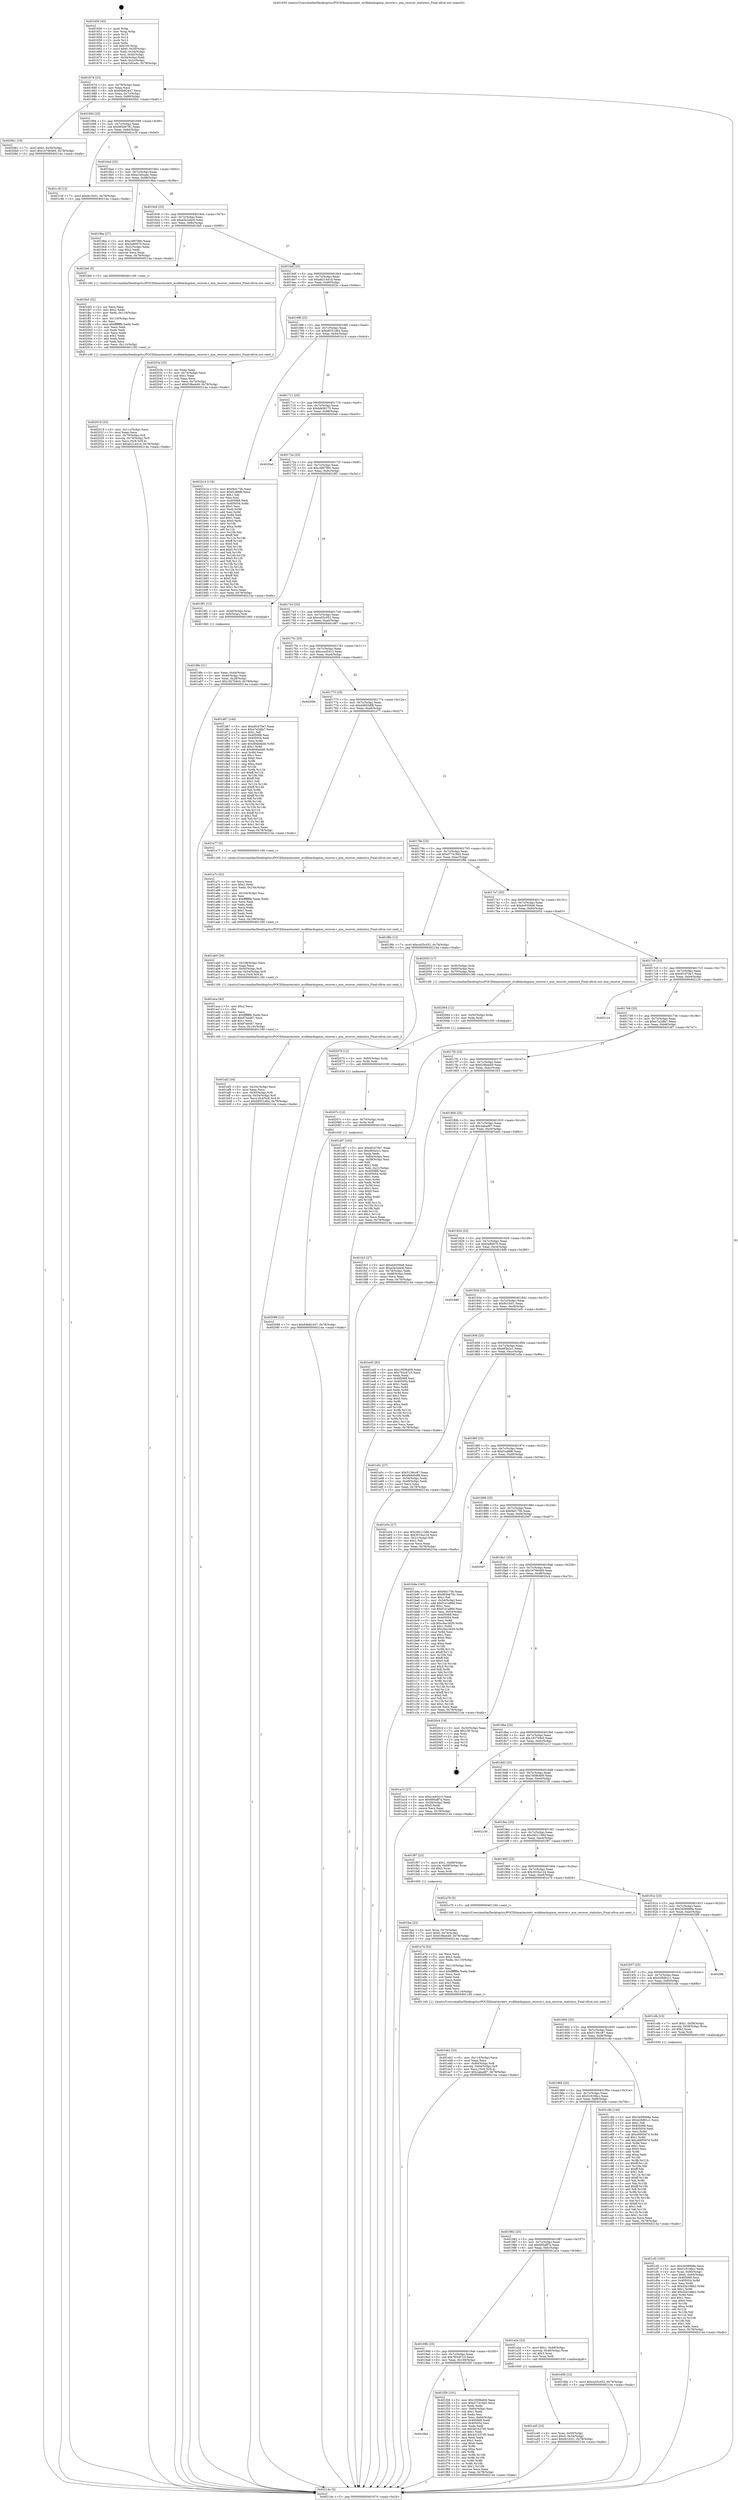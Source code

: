 digraph "0x401650" {
  label = "0x401650 (/mnt/c/Users/mathe/Desktop/tcc/POCII/binaries/extr_wcdbbackupmm_recover.c_mm_recover_statistics_Final-ollvm.out::main(0))"
  labelloc = "t"
  node[shape=record]

  Entry [label="",width=0.3,height=0.3,shape=circle,fillcolor=black,style=filled]
  "0x40167d" [label="{
     0x40167d [23]\l
     | [instrs]\l
     &nbsp;&nbsp;0x40167d \<+3\>: mov -0x78(%rbp),%eax\l
     &nbsp;&nbsp;0x401680 \<+2\>: mov %eax,%ecx\l
     &nbsp;&nbsp;0x401682 \<+6\>: sub $0x94b82447,%ecx\l
     &nbsp;&nbsp;0x401688 \<+3\>: mov %eax,-0x7c(%rbp)\l
     &nbsp;&nbsp;0x40168b \<+3\>: mov %ecx,-0x80(%rbp)\l
     &nbsp;&nbsp;0x40168e \<+6\>: je 00000000004020b1 \<main+0xa61\>\l
  }"]
  "0x4020b1" [label="{
     0x4020b1 [19]\l
     | [instrs]\l
     &nbsp;&nbsp;0x4020b1 \<+7\>: movl $0x0,-0x30(%rbp)\l
     &nbsp;&nbsp;0x4020b8 \<+7\>: movl $0x16766469,-0x78(%rbp)\l
     &nbsp;&nbsp;0x4020bf \<+5\>: jmp 000000000040214a \<main+0xafa\>\l
  }"]
  "0x401694" [label="{
     0x401694 [25]\l
     | [instrs]\l
     &nbsp;&nbsp;0x401694 \<+5\>: jmp 0000000000401699 \<main+0x49\>\l
     &nbsp;&nbsp;0x401699 \<+3\>: mov -0x7c(%rbp),%eax\l
     &nbsp;&nbsp;0x40169c \<+5\>: sub $0x993e6781,%eax\l
     &nbsp;&nbsp;0x4016a1 \<+6\>: mov %eax,-0x84(%rbp)\l
     &nbsp;&nbsp;0x4016a7 \<+6\>: je 0000000000401c3f \<main+0x5ef\>\l
  }"]
  Exit [label="",width=0.3,height=0.3,shape=circle,fillcolor=black,style=filled,peripheries=2]
  "0x401c3f" [label="{
     0x401c3f [12]\l
     | [instrs]\l
     &nbsp;&nbsp;0x401c3f \<+7\>: movl $0x9c1fc01,-0x78(%rbp)\l
     &nbsp;&nbsp;0x401c46 \<+5\>: jmp 000000000040214a \<main+0xafa\>\l
  }"]
  "0x4016ad" [label="{
     0x4016ad [25]\l
     | [instrs]\l
     &nbsp;&nbsp;0x4016ad \<+5\>: jmp 00000000004016b2 \<main+0x62\>\l
     &nbsp;&nbsp;0x4016b2 \<+3\>: mov -0x7c(%rbp),%eax\l
     &nbsp;&nbsp;0x4016b5 \<+5\>: sub $0xa1b0ca4c,%eax\l
     &nbsp;&nbsp;0x4016ba \<+6\>: mov %eax,-0x88(%rbp)\l
     &nbsp;&nbsp;0x4016c0 \<+6\>: je 00000000004019be \<main+0x36e\>\l
  }"]
  "0x402088" [label="{
     0x402088 [12]\l
     | [instrs]\l
     &nbsp;&nbsp;0x402088 \<+7\>: movl $0x94b82447,-0x78(%rbp)\l
     &nbsp;&nbsp;0x40208f \<+5\>: jmp 000000000040214a \<main+0xafa\>\l
  }"]
  "0x4019be" [label="{
     0x4019be [27]\l
     | [instrs]\l
     &nbsp;&nbsp;0x4019be \<+5\>: mov $0xc4f0789c,%eax\l
     &nbsp;&nbsp;0x4019c3 \<+5\>: mov $0x5a80070,%ecx\l
     &nbsp;&nbsp;0x4019c8 \<+3\>: mov -0x2c(%rbp),%edx\l
     &nbsp;&nbsp;0x4019cb \<+3\>: cmp $0x2,%edx\l
     &nbsp;&nbsp;0x4019ce \<+3\>: cmovne %ecx,%eax\l
     &nbsp;&nbsp;0x4019d1 \<+3\>: mov %eax,-0x78(%rbp)\l
     &nbsp;&nbsp;0x4019d4 \<+5\>: jmp 000000000040214a \<main+0xafa\>\l
  }"]
  "0x4016c6" [label="{
     0x4016c6 [25]\l
     | [instrs]\l
     &nbsp;&nbsp;0x4016c6 \<+5\>: jmp 00000000004016cb \<main+0x7b\>\l
     &nbsp;&nbsp;0x4016cb \<+3\>: mov -0x7c(%rbp),%eax\l
     &nbsp;&nbsp;0x4016ce \<+5\>: sub $0xa5e2e4c8,%eax\l
     &nbsp;&nbsp;0x4016d3 \<+6\>: mov %eax,-0x8c(%rbp)\l
     &nbsp;&nbsp;0x4016d9 \<+6\>: je 0000000000401fe0 \<main+0x990\>\l
  }"]
  "0x40214a" [label="{
     0x40214a [5]\l
     | [instrs]\l
     &nbsp;&nbsp;0x40214a \<+5\>: jmp 000000000040167d \<main+0x2d\>\l
  }"]
  "0x401650" [label="{
     0x401650 [45]\l
     | [instrs]\l
     &nbsp;&nbsp;0x401650 \<+1\>: push %rbp\l
     &nbsp;&nbsp;0x401651 \<+3\>: mov %rsp,%rbp\l
     &nbsp;&nbsp;0x401654 \<+2\>: push %r15\l
     &nbsp;&nbsp;0x401656 \<+2\>: push %r14\l
     &nbsp;&nbsp;0x401658 \<+2\>: push %r12\l
     &nbsp;&nbsp;0x40165a \<+1\>: push %rbx\l
     &nbsp;&nbsp;0x40165b \<+7\>: sub $0x100,%rsp\l
     &nbsp;&nbsp;0x401662 \<+7\>: movl $0x0,-0x30(%rbp)\l
     &nbsp;&nbsp;0x401669 \<+3\>: mov %edi,-0x34(%rbp)\l
     &nbsp;&nbsp;0x40166c \<+4\>: mov %rsi,-0x40(%rbp)\l
     &nbsp;&nbsp;0x401670 \<+3\>: mov -0x34(%rbp),%edi\l
     &nbsp;&nbsp;0x401673 \<+3\>: mov %edi,-0x2c(%rbp)\l
     &nbsp;&nbsp;0x401676 \<+7\>: movl $0xa1b0ca4c,-0x78(%rbp)\l
  }"]
  "0x40207c" [label="{
     0x40207c [12]\l
     | [instrs]\l
     &nbsp;&nbsp;0x40207c \<+4\>: mov -0x70(%rbp),%rdx\l
     &nbsp;&nbsp;0x402080 \<+3\>: mov %rdx,%rdi\l
     &nbsp;&nbsp;0x402083 \<+5\>: call 0000000000401030 \<free@plt\>\l
     | [calls]\l
     &nbsp;&nbsp;0x401030 \{1\} (unknown)\l
  }"]
  "0x401fe0" [label="{
     0x401fe0 [5]\l
     | [instrs]\l
     &nbsp;&nbsp;0x401fe0 \<+5\>: call 0000000000401160 \<next_i\>\l
     | [calls]\l
     &nbsp;&nbsp;0x401160 \{1\} (/mnt/c/Users/mathe/Desktop/tcc/POCII/binaries/extr_wcdbbackupmm_recover.c_mm_recover_statistics_Final-ollvm.out::next_i)\l
  }"]
  "0x4016df" [label="{
     0x4016df [25]\l
     | [instrs]\l
     &nbsp;&nbsp;0x4016df \<+5\>: jmp 00000000004016e4 \<main+0x94\>\l
     &nbsp;&nbsp;0x4016e4 \<+3\>: mov -0x7c(%rbp),%eax\l
     &nbsp;&nbsp;0x4016e7 \<+5\>: sub $0xab21441d,%eax\l
     &nbsp;&nbsp;0x4016ec \<+6\>: mov %eax,-0x90(%rbp)\l
     &nbsp;&nbsp;0x4016f2 \<+6\>: je 000000000040203a \<main+0x9ea\>\l
  }"]
  "0x402070" [label="{
     0x402070 [12]\l
     | [instrs]\l
     &nbsp;&nbsp;0x402070 \<+4\>: mov -0x60(%rbp),%rdx\l
     &nbsp;&nbsp;0x402074 \<+3\>: mov %rdx,%rdi\l
     &nbsp;&nbsp;0x402077 \<+5\>: call 0000000000401030 \<free@plt\>\l
     | [calls]\l
     &nbsp;&nbsp;0x401030 \{1\} (unknown)\l
  }"]
  "0x40203a" [label="{
     0x40203a [25]\l
     | [instrs]\l
     &nbsp;&nbsp;0x40203a \<+2\>: xor %eax,%eax\l
     &nbsp;&nbsp;0x40203c \<+3\>: mov -0x74(%rbp),%ecx\l
     &nbsp;&nbsp;0x40203f \<+3\>: sub $0x1,%eax\l
     &nbsp;&nbsp;0x402042 \<+2\>: sub %eax,%ecx\l
     &nbsp;&nbsp;0x402044 \<+3\>: mov %ecx,-0x74(%rbp)\l
     &nbsp;&nbsp;0x402047 \<+7\>: movl $0xf19beb49,-0x78(%rbp)\l
     &nbsp;&nbsp;0x40204e \<+5\>: jmp 000000000040214a \<main+0xafa\>\l
  }"]
  "0x4016f8" [label="{
     0x4016f8 [25]\l
     | [instrs]\l
     &nbsp;&nbsp;0x4016f8 \<+5\>: jmp 00000000004016fd \<main+0xad\>\l
     &nbsp;&nbsp;0x4016fd \<+3\>: mov -0x7c(%rbp),%eax\l
     &nbsp;&nbsp;0x401700 \<+5\>: sub $0xb8551d64,%eax\l
     &nbsp;&nbsp;0x401705 \<+6\>: mov %eax,-0x94(%rbp)\l
     &nbsp;&nbsp;0x40170b \<+6\>: je 0000000000401b14 \<main+0x4c4\>\l
  }"]
  "0x402064" [label="{
     0x402064 [12]\l
     | [instrs]\l
     &nbsp;&nbsp;0x402064 \<+4\>: mov -0x50(%rbp),%rdx\l
     &nbsp;&nbsp;0x402068 \<+3\>: mov %rdx,%rdi\l
     &nbsp;&nbsp;0x40206b \<+5\>: call 0000000000401030 \<free@plt\>\l
     | [calls]\l
     &nbsp;&nbsp;0x401030 \{1\} (unknown)\l
  }"]
  "0x401b14" [label="{
     0x401b14 [134]\l
     | [instrs]\l
     &nbsp;&nbsp;0x401b14 \<+5\>: mov $0xf4d175b,%eax\l
     &nbsp;&nbsp;0x401b19 \<+5\>: mov $0xf1a86f6,%ecx\l
     &nbsp;&nbsp;0x401b1e \<+2\>: mov $0x1,%dl\l
     &nbsp;&nbsp;0x401b20 \<+2\>: xor %esi,%esi\l
     &nbsp;&nbsp;0x401b22 \<+7\>: mov 0x405068,%edi\l
     &nbsp;&nbsp;0x401b29 \<+8\>: mov 0x405054,%r8d\l
     &nbsp;&nbsp;0x401b31 \<+3\>: sub $0x1,%esi\l
     &nbsp;&nbsp;0x401b34 \<+3\>: mov %edi,%r9d\l
     &nbsp;&nbsp;0x401b37 \<+3\>: add %esi,%r9d\l
     &nbsp;&nbsp;0x401b3a \<+4\>: imul %r9d,%edi\l
     &nbsp;&nbsp;0x401b3e \<+3\>: and $0x1,%edi\l
     &nbsp;&nbsp;0x401b41 \<+3\>: cmp $0x0,%edi\l
     &nbsp;&nbsp;0x401b44 \<+4\>: sete %r10b\l
     &nbsp;&nbsp;0x401b48 \<+4\>: cmp $0xa,%r8d\l
     &nbsp;&nbsp;0x401b4c \<+4\>: setl %r11b\l
     &nbsp;&nbsp;0x401b50 \<+3\>: mov %r10b,%bl\l
     &nbsp;&nbsp;0x401b53 \<+3\>: xor $0xff,%bl\l
     &nbsp;&nbsp;0x401b56 \<+3\>: mov %r11b,%r14b\l
     &nbsp;&nbsp;0x401b59 \<+4\>: xor $0xff,%r14b\l
     &nbsp;&nbsp;0x401b5d \<+3\>: xor $0x0,%dl\l
     &nbsp;&nbsp;0x401b60 \<+3\>: mov %bl,%r15b\l
     &nbsp;&nbsp;0x401b63 \<+4\>: and $0x0,%r15b\l
     &nbsp;&nbsp;0x401b67 \<+3\>: and %dl,%r10b\l
     &nbsp;&nbsp;0x401b6a \<+3\>: mov %r14b,%r12b\l
     &nbsp;&nbsp;0x401b6d \<+4\>: and $0x0,%r12b\l
     &nbsp;&nbsp;0x401b71 \<+3\>: and %dl,%r11b\l
     &nbsp;&nbsp;0x401b74 \<+3\>: or %r10b,%r15b\l
     &nbsp;&nbsp;0x401b77 \<+3\>: or %r11b,%r12b\l
     &nbsp;&nbsp;0x401b7a \<+3\>: xor %r12b,%r15b\l
     &nbsp;&nbsp;0x401b7d \<+3\>: or %r14b,%bl\l
     &nbsp;&nbsp;0x401b80 \<+3\>: xor $0xff,%bl\l
     &nbsp;&nbsp;0x401b83 \<+3\>: or $0x0,%dl\l
     &nbsp;&nbsp;0x401b86 \<+2\>: and %dl,%bl\l
     &nbsp;&nbsp;0x401b88 \<+3\>: or %bl,%r15b\l
     &nbsp;&nbsp;0x401b8b \<+4\>: test $0x1,%r15b\l
     &nbsp;&nbsp;0x401b8f \<+3\>: cmovne %ecx,%eax\l
     &nbsp;&nbsp;0x401b92 \<+3\>: mov %eax,-0x78(%rbp)\l
     &nbsp;&nbsp;0x401b95 \<+5\>: jmp 000000000040214a \<main+0xafa\>\l
  }"]
  "0x401711" [label="{
     0x401711 [25]\l
     | [instrs]\l
     &nbsp;&nbsp;0x401711 \<+5\>: jmp 0000000000401716 \<main+0xc6\>\l
     &nbsp;&nbsp;0x401716 \<+3\>: mov -0x7c(%rbp),%eax\l
     &nbsp;&nbsp;0x401719 \<+5\>: sub $0xbfe58175,%eax\l
     &nbsp;&nbsp;0x40171e \<+6\>: mov %eax,-0x98(%rbp)\l
     &nbsp;&nbsp;0x401724 \<+6\>: je 00000000004020a0 \<main+0xa50\>\l
  }"]
  "0x402019" [label="{
     0x402019 [33]\l
     | [instrs]\l
     &nbsp;&nbsp;0x402019 \<+6\>: mov -0x11c(%rbp),%ecx\l
     &nbsp;&nbsp;0x40201f \<+3\>: imul %eax,%ecx\l
     &nbsp;&nbsp;0x402022 \<+4\>: mov -0x70(%rbp),%r8\l
     &nbsp;&nbsp;0x402026 \<+4\>: movslq -0x74(%rbp),%r9\l
     &nbsp;&nbsp;0x40202a \<+4\>: mov %ecx,(%r8,%r9,4)\l
     &nbsp;&nbsp;0x40202e \<+7\>: movl $0xab21441d,-0x78(%rbp)\l
     &nbsp;&nbsp;0x402035 \<+5\>: jmp 000000000040214a \<main+0xafa\>\l
  }"]
  "0x4020a0" [label="{
     0x4020a0\l
  }", style=dashed]
  "0x40172a" [label="{
     0x40172a [25]\l
     | [instrs]\l
     &nbsp;&nbsp;0x40172a \<+5\>: jmp 000000000040172f \<main+0xdf\>\l
     &nbsp;&nbsp;0x40172f \<+3\>: mov -0x7c(%rbp),%eax\l
     &nbsp;&nbsp;0x401732 \<+5\>: sub $0xc4f0789c,%eax\l
     &nbsp;&nbsp;0x401737 \<+6\>: mov %eax,-0x9c(%rbp)\l
     &nbsp;&nbsp;0x40173d \<+6\>: je 00000000004019f1 \<main+0x3a1\>\l
  }"]
  "0x401fe5" [label="{
     0x401fe5 [52]\l
     | [instrs]\l
     &nbsp;&nbsp;0x401fe5 \<+2\>: xor %ecx,%ecx\l
     &nbsp;&nbsp;0x401fe7 \<+5\>: mov $0x2,%edx\l
     &nbsp;&nbsp;0x401fec \<+6\>: mov %edx,-0x118(%rbp)\l
     &nbsp;&nbsp;0x401ff2 \<+1\>: cltd\l
     &nbsp;&nbsp;0x401ff3 \<+6\>: mov -0x118(%rbp),%esi\l
     &nbsp;&nbsp;0x401ff9 \<+2\>: idiv %esi\l
     &nbsp;&nbsp;0x401ffb \<+6\>: imul $0xfffffffe,%edx,%edx\l
     &nbsp;&nbsp;0x402001 \<+2\>: mov %ecx,%edi\l
     &nbsp;&nbsp;0x402003 \<+2\>: sub %edx,%edi\l
     &nbsp;&nbsp;0x402005 \<+2\>: mov %ecx,%edx\l
     &nbsp;&nbsp;0x402007 \<+3\>: sub $0x1,%edx\l
     &nbsp;&nbsp;0x40200a \<+2\>: add %edx,%edi\l
     &nbsp;&nbsp;0x40200c \<+2\>: sub %edi,%ecx\l
     &nbsp;&nbsp;0x40200e \<+6\>: mov %ecx,-0x11c(%rbp)\l
     &nbsp;&nbsp;0x402014 \<+5\>: call 0000000000401160 \<next_i\>\l
     | [calls]\l
     &nbsp;&nbsp;0x401160 \{1\} (/mnt/c/Users/mathe/Desktop/tcc/POCII/binaries/extr_wcdbbackupmm_recover.c_mm_recover_statistics_Final-ollvm.out::next_i)\l
  }"]
  "0x4019f1" [label="{
     0x4019f1 [13]\l
     | [instrs]\l
     &nbsp;&nbsp;0x4019f1 \<+4\>: mov -0x40(%rbp),%rax\l
     &nbsp;&nbsp;0x4019f5 \<+4\>: mov 0x8(%rax),%rdi\l
     &nbsp;&nbsp;0x4019f9 \<+5\>: call 0000000000401060 \<atoi@plt\>\l
     | [calls]\l
     &nbsp;&nbsp;0x401060 \{1\} (unknown)\l
  }"]
  "0x401743" [label="{
     0x401743 [25]\l
     | [instrs]\l
     &nbsp;&nbsp;0x401743 \<+5\>: jmp 0000000000401748 \<main+0xf8\>\l
     &nbsp;&nbsp;0x401748 \<+3\>: mov -0x7c(%rbp),%eax\l
     &nbsp;&nbsp;0x40174b \<+5\>: sub $0xca55c052,%eax\l
     &nbsp;&nbsp;0x401750 \<+6\>: mov %eax,-0xa0(%rbp)\l
     &nbsp;&nbsp;0x401756 \<+6\>: je 0000000000401d67 \<main+0x717\>\l
  }"]
  "0x4019fe" [label="{
     0x4019fe [21]\l
     | [instrs]\l
     &nbsp;&nbsp;0x4019fe \<+3\>: mov %eax,-0x44(%rbp)\l
     &nbsp;&nbsp;0x401a01 \<+3\>: mov -0x44(%rbp),%eax\l
     &nbsp;&nbsp;0x401a04 \<+3\>: mov %eax,-0x28(%rbp)\l
     &nbsp;&nbsp;0x401a07 \<+7\>: movl $0x1927b9c0,-0x78(%rbp)\l
     &nbsp;&nbsp;0x401a0e \<+5\>: jmp 000000000040214a \<main+0xafa\>\l
  }"]
  "0x401fae" [label="{
     0x401fae [23]\l
     | [instrs]\l
     &nbsp;&nbsp;0x401fae \<+4\>: mov %rax,-0x70(%rbp)\l
     &nbsp;&nbsp;0x401fb2 \<+7\>: movl $0x0,-0x74(%rbp)\l
     &nbsp;&nbsp;0x401fb9 \<+7\>: movl $0xf19beb49,-0x78(%rbp)\l
     &nbsp;&nbsp;0x401fc0 \<+5\>: jmp 000000000040214a \<main+0xafa\>\l
  }"]
  "0x401d67" [label="{
     0x401d67 [144]\l
     | [instrs]\l
     &nbsp;&nbsp;0x401d67 \<+5\>: mov $0xdf1670e7,%eax\l
     &nbsp;&nbsp;0x401d6c \<+5\>: mov $0xe7a2dfa7,%ecx\l
     &nbsp;&nbsp;0x401d71 \<+2\>: mov $0x1,%dl\l
     &nbsp;&nbsp;0x401d73 \<+7\>: mov 0x405068,%esi\l
     &nbsp;&nbsp;0x401d7a \<+7\>: mov 0x405054,%edi\l
     &nbsp;&nbsp;0x401d81 \<+3\>: mov %esi,%r8d\l
     &nbsp;&nbsp;0x401d84 \<+7\>: add $0xd94bebb6,%r8d\l
     &nbsp;&nbsp;0x401d8b \<+4\>: sub $0x1,%r8d\l
     &nbsp;&nbsp;0x401d8f \<+7\>: sub $0xd94bebb6,%r8d\l
     &nbsp;&nbsp;0x401d96 \<+4\>: imul %r8d,%esi\l
     &nbsp;&nbsp;0x401d9a \<+3\>: and $0x1,%esi\l
     &nbsp;&nbsp;0x401d9d \<+3\>: cmp $0x0,%esi\l
     &nbsp;&nbsp;0x401da0 \<+4\>: sete %r9b\l
     &nbsp;&nbsp;0x401da4 \<+3\>: cmp $0xa,%edi\l
     &nbsp;&nbsp;0x401da7 \<+4\>: setl %r10b\l
     &nbsp;&nbsp;0x401dab \<+3\>: mov %r9b,%r11b\l
     &nbsp;&nbsp;0x401dae \<+4\>: xor $0xff,%r11b\l
     &nbsp;&nbsp;0x401db2 \<+3\>: mov %r10b,%bl\l
     &nbsp;&nbsp;0x401db5 \<+3\>: xor $0xff,%bl\l
     &nbsp;&nbsp;0x401db8 \<+3\>: xor $0x1,%dl\l
     &nbsp;&nbsp;0x401dbb \<+3\>: mov %r11b,%r14b\l
     &nbsp;&nbsp;0x401dbe \<+4\>: and $0xff,%r14b\l
     &nbsp;&nbsp;0x401dc2 \<+3\>: and %dl,%r9b\l
     &nbsp;&nbsp;0x401dc5 \<+3\>: mov %bl,%r15b\l
     &nbsp;&nbsp;0x401dc8 \<+4\>: and $0xff,%r15b\l
     &nbsp;&nbsp;0x401dcc \<+3\>: and %dl,%r10b\l
     &nbsp;&nbsp;0x401dcf \<+3\>: or %r9b,%r14b\l
     &nbsp;&nbsp;0x401dd2 \<+3\>: or %r10b,%r15b\l
     &nbsp;&nbsp;0x401dd5 \<+3\>: xor %r15b,%r14b\l
     &nbsp;&nbsp;0x401dd8 \<+3\>: or %bl,%r11b\l
     &nbsp;&nbsp;0x401ddb \<+4\>: xor $0xff,%r11b\l
     &nbsp;&nbsp;0x401ddf \<+3\>: or $0x1,%dl\l
     &nbsp;&nbsp;0x401de2 \<+3\>: and %dl,%r11b\l
     &nbsp;&nbsp;0x401de5 \<+3\>: or %r11b,%r14b\l
     &nbsp;&nbsp;0x401de8 \<+4\>: test $0x1,%r14b\l
     &nbsp;&nbsp;0x401dec \<+3\>: cmovne %ecx,%eax\l
     &nbsp;&nbsp;0x401def \<+3\>: mov %eax,-0x78(%rbp)\l
     &nbsp;&nbsp;0x401df2 \<+5\>: jmp 000000000040214a \<main+0xafa\>\l
  }"]
  "0x40175c" [label="{
     0x40175c [25]\l
     | [instrs]\l
     &nbsp;&nbsp;0x40175c \<+5\>: jmp 0000000000401761 \<main+0x111\>\l
     &nbsp;&nbsp;0x401761 \<+3\>: mov -0x7c(%rbp),%eax\l
     &nbsp;&nbsp;0x401764 \<+5\>: sub $0xcce45413,%eax\l
     &nbsp;&nbsp;0x401769 \<+6\>: mov %eax,-0xa4(%rbp)\l
     &nbsp;&nbsp;0x40176f \<+6\>: je 0000000000402094 \<main+0xa44\>\l
  }"]
  "0x4019b4" [label="{
     0x4019b4\l
  }", style=dashed]
  "0x402094" [label="{
     0x402094\l
  }", style=dashed]
  "0x401775" [label="{
     0x401775 [25]\l
     | [instrs]\l
     &nbsp;&nbsp;0x401775 \<+5\>: jmp 000000000040177a \<main+0x12a\>\l
     &nbsp;&nbsp;0x40177a \<+3\>: mov -0x7c(%rbp),%eax\l
     &nbsp;&nbsp;0x40177d \<+5\>: sub $0xd4845df8,%eax\l
     &nbsp;&nbsp;0x401782 \<+6\>: mov %eax,-0xa8(%rbp)\l
     &nbsp;&nbsp;0x401788 \<+6\>: je 0000000000401a77 \<main+0x427\>\l
  }"]
  "0x401f26" [label="{
     0x401f26 [101]\l
     | [instrs]\l
     &nbsp;&nbsp;0x401f26 \<+5\>: mov $0x1959b409,%eax\l
     &nbsp;&nbsp;0x401f2b \<+5\>: mov $0xd77419d3,%ecx\l
     &nbsp;&nbsp;0x401f30 \<+2\>: xor %edx,%edx\l
     &nbsp;&nbsp;0x401f32 \<+3\>: mov -0x64(%rbp),%esi\l
     &nbsp;&nbsp;0x401f35 \<+3\>: sub $0x1,%edx\l
     &nbsp;&nbsp;0x401f38 \<+2\>: sub %edx,%esi\l
     &nbsp;&nbsp;0x401f3a \<+3\>: mov %esi,-0x64(%rbp)\l
     &nbsp;&nbsp;0x401f3d \<+7\>: mov 0x405068,%edx\l
     &nbsp;&nbsp;0x401f44 \<+7\>: mov 0x405054,%esi\l
     &nbsp;&nbsp;0x401f4b \<+2\>: mov %edx,%edi\l
     &nbsp;&nbsp;0x401f4d \<+6\>: sub $0x4d1437d5,%edi\l
     &nbsp;&nbsp;0x401f53 \<+3\>: sub $0x1,%edi\l
     &nbsp;&nbsp;0x401f56 \<+6\>: add $0x4d1437d5,%edi\l
     &nbsp;&nbsp;0x401f5c \<+3\>: imul %edi,%edx\l
     &nbsp;&nbsp;0x401f5f \<+3\>: and $0x1,%edx\l
     &nbsp;&nbsp;0x401f62 \<+3\>: cmp $0x0,%edx\l
     &nbsp;&nbsp;0x401f65 \<+4\>: sete %r8b\l
     &nbsp;&nbsp;0x401f69 \<+3\>: cmp $0xa,%esi\l
     &nbsp;&nbsp;0x401f6c \<+4\>: setl %r9b\l
     &nbsp;&nbsp;0x401f70 \<+3\>: mov %r8b,%r10b\l
     &nbsp;&nbsp;0x401f73 \<+3\>: and %r9b,%r10b\l
     &nbsp;&nbsp;0x401f76 \<+3\>: xor %r9b,%r8b\l
     &nbsp;&nbsp;0x401f79 \<+3\>: or %r8b,%r10b\l
     &nbsp;&nbsp;0x401f7c \<+4\>: test $0x1,%r10b\l
     &nbsp;&nbsp;0x401f80 \<+3\>: cmovne %ecx,%eax\l
     &nbsp;&nbsp;0x401f83 \<+3\>: mov %eax,-0x78(%rbp)\l
     &nbsp;&nbsp;0x401f86 \<+5\>: jmp 000000000040214a \<main+0xafa\>\l
  }"]
  "0x401a77" [label="{
     0x401a77 [5]\l
     | [instrs]\l
     &nbsp;&nbsp;0x401a77 \<+5\>: call 0000000000401160 \<next_i\>\l
     | [calls]\l
     &nbsp;&nbsp;0x401160 \{1\} (/mnt/c/Users/mathe/Desktop/tcc/POCII/binaries/extr_wcdbbackupmm_recover.c_mm_recover_statistics_Final-ollvm.out::next_i)\l
  }"]
  "0x40178e" [label="{
     0x40178e [25]\l
     | [instrs]\l
     &nbsp;&nbsp;0x40178e \<+5\>: jmp 0000000000401793 \<main+0x143\>\l
     &nbsp;&nbsp;0x401793 \<+3\>: mov -0x7c(%rbp),%eax\l
     &nbsp;&nbsp;0x401796 \<+5\>: sub $0xd77419d3,%eax\l
     &nbsp;&nbsp;0x40179b \<+6\>: mov %eax,-0xac(%rbp)\l
     &nbsp;&nbsp;0x4017a1 \<+6\>: je 0000000000401f8b \<main+0x93b\>\l
  }"]
  "0x401eb2" [label="{
     0x401eb2 [33]\l
     | [instrs]\l
     &nbsp;&nbsp;0x401eb2 \<+6\>: mov -0x114(%rbp),%ecx\l
     &nbsp;&nbsp;0x401eb8 \<+3\>: imul %eax,%ecx\l
     &nbsp;&nbsp;0x401ebb \<+4\>: mov -0x60(%rbp),%r8\l
     &nbsp;&nbsp;0x401ebf \<+4\>: movslq -0x64(%rbp),%r9\l
     &nbsp;&nbsp;0x401ec3 \<+4\>: mov %ecx,(%r8,%r9,4)\l
     &nbsp;&nbsp;0x401ec7 \<+7\>: movl $0x2abad87,-0x78(%rbp)\l
     &nbsp;&nbsp;0x401ece \<+5\>: jmp 000000000040214a \<main+0xafa\>\l
  }"]
  "0x401f8b" [label="{
     0x401f8b [12]\l
     | [instrs]\l
     &nbsp;&nbsp;0x401f8b \<+7\>: movl $0xca55c052,-0x78(%rbp)\l
     &nbsp;&nbsp;0x401f92 \<+5\>: jmp 000000000040214a \<main+0xafa\>\l
  }"]
  "0x4017a7" [label="{
     0x4017a7 [25]\l
     | [instrs]\l
     &nbsp;&nbsp;0x4017a7 \<+5\>: jmp 00000000004017ac \<main+0x15c\>\l
     &nbsp;&nbsp;0x4017ac \<+3\>: mov -0x7c(%rbp),%eax\l
     &nbsp;&nbsp;0x4017af \<+5\>: sub $0xdc6356e6,%eax\l
     &nbsp;&nbsp;0x4017b4 \<+6\>: mov %eax,-0xb0(%rbp)\l
     &nbsp;&nbsp;0x4017ba \<+6\>: je 0000000000402053 \<main+0xa03\>\l
  }"]
  "0x401e7e" [label="{
     0x401e7e [52]\l
     | [instrs]\l
     &nbsp;&nbsp;0x401e7e \<+2\>: xor %ecx,%ecx\l
     &nbsp;&nbsp;0x401e80 \<+5\>: mov $0x2,%edx\l
     &nbsp;&nbsp;0x401e85 \<+6\>: mov %edx,-0x110(%rbp)\l
     &nbsp;&nbsp;0x401e8b \<+1\>: cltd\l
     &nbsp;&nbsp;0x401e8c \<+6\>: mov -0x110(%rbp),%esi\l
     &nbsp;&nbsp;0x401e92 \<+2\>: idiv %esi\l
     &nbsp;&nbsp;0x401e94 \<+6\>: imul $0xfffffffe,%edx,%edx\l
     &nbsp;&nbsp;0x401e9a \<+2\>: mov %ecx,%edi\l
     &nbsp;&nbsp;0x401e9c \<+2\>: sub %edx,%edi\l
     &nbsp;&nbsp;0x401e9e \<+2\>: mov %ecx,%edx\l
     &nbsp;&nbsp;0x401ea0 \<+3\>: sub $0x1,%edx\l
     &nbsp;&nbsp;0x401ea3 \<+2\>: add %edx,%edi\l
     &nbsp;&nbsp;0x401ea5 \<+2\>: sub %edi,%ecx\l
     &nbsp;&nbsp;0x401ea7 \<+6\>: mov %ecx,-0x114(%rbp)\l
     &nbsp;&nbsp;0x401ead \<+5\>: call 0000000000401160 \<next_i\>\l
     | [calls]\l
     &nbsp;&nbsp;0x401160 \{1\} (/mnt/c/Users/mathe/Desktop/tcc/POCII/binaries/extr_wcdbbackupmm_recover.c_mm_recover_statistics_Final-ollvm.out::next_i)\l
  }"]
  "0x402053" [label="{
     0x402053 [17]\l
     | [instrs]\l
     &nbsp;&nbsp;0x402053 \<+4\>: mov -0x50(%rbp),%rdi\l
     &nbsp;&nbsp;0x402057 \<+4\>: mov -0x60(%rbp),%rsi\l
     &nbsp;&nbsp;0x40205b \<+4\>: mov -0x70(%rbp),%rdx\l
     &nbsp;&nbsp;0x40205f \<+5\>: call 00000000004013f0 \<mm_recover_statistics\>\l
     | [calls]\l
     &nbsp;&nbsp;0x4013f0 \{1\} (/mnt/c/Users/mathe/Desktop/tcc/POCII/binaries/extr_wcdbbackupmm_recover.c_mm_recover_statistics_Final-ollvm.out::mm_recover_statistics)\l
  }"]
  "0x4017c0" [label="{
     0x4017c0 [25]\l
     | [instrs]\l
     &nbsp;&nbsp;0x4017c0 \<+5\>: jmp 00000000004017c5 \<main+0x175\>\l
     &nbsp;&nbsp;0x4017c5 \<+3\>: mov -0x7c(%rbp),%eax\l
     &nbsp;&nbsp;0x4017c8 \<+5\>: sub $0xdf1670e7,%eax\l
     &nbsp;&nbsp;0x4017cd \<+6\>: mov %eax,-0xb4(%rbp)\l
     &nbsp;&nbsp;0x4017d3 \<+6\>: je 0000000000402124 \<main+0xad4\>\l
  }"]
  "0x401cf2" [label="{
     0x401cf2 [105]\l
     | [instrs]\l
     &nbsp;&nbsp;0x401cf2 \<+5\>: mov $0x3458908a,%ecx\l
     &nbsp;&nbsp;0x401cf7 \<+5\>: mov $0x51819bcc,%edx\l
     &nbsp;&nbsp;0x401cfc \<+4\>: mov %rax,-0x60(%rbp)\l
     &nbsp;&nbsp;0x401d00 \<+7\>: movl $0x0,-0x64(%rbp)\l
     &nbsp;&nbsp;0x401d07 \<+7\>: mov 0x405068,%esi\l
     &nbsp;&nbsp;0x401d0e \<+8\>: mov 0x405054,%r8d\l
     &nbsp;&nbsp;0x401d16 \<+3\>: mov %esi,%r9d\l
     &nbsp;&nbsp;0x401d19 \<+7\>: sub $0xd2b166b2,%r9d\l
     &nbsp;&nbsp;0x401d20 \<+4\>: sub $0x1,%r9d\l
     &nbsp;&nbsp;0x401d24 \<+7\>: add $0xd2b166b2,%r9d\l
     &nbsp;&nbsp;0x401d2b \<+4\>: imul %r9d,%esi\l
     &nbsp;&nbsp;0x401d2f \<+3\>: and $0x1,%esi\l
     &nbsp;&nbsp;0x401d32 \<+3\>: cmp $0x0,%esi\l
     &nbsp;&nbsp;0x401d35 \<+4\>: sete %r10b\l
     &nbsp;&nbsp;0x401d39 \<+4\>: cmp $0xa,%r8d\l
     &nbsp;&nbsp;0x401d3d \<+4\>: setl %r11b\l
     &nbsp;&nbsp;0x401d41 \<+3\>: mov %r10b,%bl\l
     &nbsp;&nbsp;0x401d44 \<+3\>: and %r11b,%bl\l
     &nbsp;&nbsp;0x401d47 \<+3\>: xor %r11b,%r10b\l
     &nbsp;&nbsp;0x401d4a \<+3\>: or %r10b,%bl\l
     &nbsp;&nbsp;0x401d4d \<+3\>: test $0x1,%bl\l
     &nbsp;&nbsp;0x401d50 \<+3\>: cmovne %edx,%ecx\l
     &nbsp;&nbsp;0x401d53 \<+3\>: mov %ecx,-0x78(%rbp)\l
     &nbsp;&nbsp;0x401d56 \<+5\>: jmp 000000000040214a \<main+0xafa\>\l
  }"]
  "0x402124" [label="{
     0x402124\l
  }", style=dashed]
  "0x4017d9" [label="{
     0x4017d9 [25]\l
     | [instrs]\l
     &nbsp;&nbsp;0x4017d9 \<+5\>: jmp 00000000004017de \<main+0x18e\>\l
     &nbsp;&nbsp;0x4017de \<+3\>: mov -0x7c(%rbp),%eax\l
     &nbsp;&nbsp;0x4017e1 \<+5\>: sub $0xe7a2dfa7,%eax\l
     &nbsp;&nbsp;0x4017e6 \<+6\>: mov %eax,-0xb8(%rbp)\l
     &nbsp;&nbsp;0x4017ec \<+6\>: je 0000000000401df7 \<main+0x7a7\>\l
  }"]
  "0x401af2" [label="{
     0x401af2 [34]\l
     | [instrs]\l
     &nbsp;&nbsp;0x401af2 \<+6\>: mov -0x10c(%rbp),%ecx\l
     &nbsp;&nbsp;0x401af8 \<+3\>: imul %eax,%ecx\l
     &nbsp;&nbsp;0x401afb \<+4\>: mov -0x50(%rbp),%r8\l
     &nbsp;&nbsp;0x401aff \<+4\>: movslq -0x54(%rbp),%r9\l
     &nbsp;&nbsp;0x401b03 \<+5\>: mov %ecx,0x4(%r8,%r9,8)\l
     &nbsp;&nbsp;0x401b08 \<+7\>: movl $0xb8551d64,-0x78(%rbp)\l
     &nbsp;&nbsp;0x401b0f \<+5\>: jmp 000000000040214a \<main+0xafa\>\l
  }"]
  "0x401df7" [label="{
     0x401df7 [103]\l
     | [instrs]\l
     &nbsp;&nbsp;0x401df7 \<+5\>: mov $0xdf1670e7,%eax\l
     &nbsp;&nbsp;0x401dfc \<+5\>: mov $0xd65a3c1,%ecx\l
     &nbsp;&nbsp;0x401e01 \<+2\>: xor %edx,%edx\l
     &nbsp;&nbsp;0x401e03 \<+3\>: mov -0x64(%rbp),%esi\l
     &nbsp;&nbsp;0x401e06 \<+3\>: cmp -0x58(%rbp),%esi\l
     &nbsp;&nbsp;0x401e09 \<+4\>: setl %dil\l
     &nbsp;&nbsp;0x401e0d \<+4\>: and $0x1,%dil\l
     &nbsp;&nbsp;0x401e11 \<+4\>: mov %dil,-0x21(%rbp)\l
     &nbsp;&nbsp;0x401e15 \<+7\>: mov 0x405068,%esi\l
     &nbsp;&nbsp;0x401e1c \<+8\>: mov 0x405054,%r8d\l
     &nbsp;&nbsp;0x401e24 \<+3\>: sub $0x1,%edx\l
     &nbsp;&nbsp;0x401e27 \<+3\>: mov %esi,%r9d\l
     &nbsp;&nbsp;0x401e2a \<+3\>: add %edx,%r9d\l
     &nbsp;&nbsp;0x401e2d \<+4\>: imul %r9d,%esi\l
     &nbsp;&nbsp;0x401e31 \<+3\>: and $0x1,%esi\l
     &nbsp;&nbsp;0x401e34 \<+3\>: cmp $0x0,%esi\l
     &nbsp;&nbsp;0x401e37 \<+4\>: sete %dil\l
     &nbsp;&nbsp;0x401e3b \<+4\>: cmp $0xa,%r8d\l
     &nbsp;&nbsp;0x401e3f \<+4\>: setl %r10b\l
     &nbsp;&nbsp;0x401e43 \<+3\>: mov %dil,%r11b\l
     &nbsp;&nbsp;0x401e46 \<+3\>: and %r10b,%r11b\l
     &nbsp;&nbsp;0x401e49 \<+3\>: xor %r10b,%dil\l
     &nbsp;&nbsp;0x401e4c \<+3\>: or %dil,%r11b\l
     &nbsp;&nbsp;0x401e4f \<+4\>: test $0x1,%r11b\l
     &nbsp;&nbsp;0x401e53 \<+3\>: cmovne %ecx,%eax\l
     &nbsp;&nbsp;0x401e56 \<+3\>: mov %eax,-0x78(%rbp)\l
     &nbsp;&nbsp;0x401e59 \<+5\>: jmp 000000000040214a \<main+0xafa\>\l
  }"]
  "0x4017f2" [label="{
     0x4017f2 [25]\l
     | [instrs]\l
     &nbsp;&nbsp;0x4017f2 \<+5\>: jmp 00000000004017f7 \<main+0x1a7\>\l
     &nbsp;&nbsp;0x4017f7 \<+3\>: mov -0x7c(%rbp),%eax\l
     &nbsp;&nbsp;0x4017fa \<+5\>: sub $0xf19beb49,%eax\l
     &nbsp;&nbsp;0x4017ff \<+6\>: mov %eax,-0xbc(%rbp)\l
     &nbsp;&nbsp;0x401805 \<+6\>: je 0000000000401fc5 \<main+0x975\>\l
  }"]
  "0x401aca" [label="{
     0x401aca [40]\l
     | [instrs]\l
     &nbsp;&nbsp;0x401aca \<+5\>: mov $0x2,%ecx\l
     &nbsp;&nbsp;0x401acf \<+1\>: cltd\l
     &nbsp;&nbsp;0x401ad0 \<+2\>: idiv %ecx\l
     &nbsp;&nbsp;0x401ad2 \<+6\>: imul $0xfffffffe,%edx,%ecx\l
     &nbsp;&nbsp;0x401ad8 \<+6\>: add $0x87ee467,%ecx\l
     &nbsp;&nbsp;0x401ade \<+3\>: add $0x1,%ecx\l
     &nbsp;&nbsp;0x401ae1 \<+6\>: sub $0x87ee467,%ecx\l
     &nbsp;&nbsp;0x401ae7 \<+6\>: mov %ecx,-0x10c(%rbp)\l
     &nbsp;&nbsp;0x401aed \<+5\>: call 0000000000401160 \<next_i\>\l
     | [calls]\l
     &nbsp;&nbsp;0x401160 \{1\} (/mnt/c/Users/mathe/Desktop/tcc/POCII/binaries/extr_wcdbbackupmm_recover.c_mm_recover_statistics_Final-ollvm.out::next_i)\l
  }"]
  "0x401fc5" [label="{
     0x401fc5 [27]\l
     | [instrs]\l
     &nbsp;&nbsp;0x401fc5 \<+5\>: mov $0xdc6356e6,%eax\l
     &nbsp;&nbsp;0x401fca \<+5\>: mov $0xa5e2e4c8,%ecx\l
     &nbsp;&nbsp;0x401fcf \<+3\>: mov -0x74(%rbp),%edx\l
     &nbsp;&nbsp;0x401fd2 \<+3\>: cmp -0x68(%rbp),%edx\l
     &nbsp;&nbsp;0x401fd5 \<+3\>: cmovl %ecx,%eax\l
     &nbsp;&nbsp;0x401fd8 \<+3\>: mov %eax,-0x78(%rbp)\l
     &nbsp;&nbsp;0x401fdb \<+5\>: jmp 000000000040214a \<main+0xafa\>\l
  }"]
  "0x40180b" [label="{
     0x40180b [25]\l
     | [instrs]\l
     &nbsp;&nbsp;0x40180b \<+5\>: jmp 0000000000401810 \<main+0x1c0\>\l
     &nbsp;&nbsp;0x401810 \<+3\>: mov -0x7c(%rbp),%eax\l
     &nbsp;&nbsp;0x401813 \<+5\>: sub $0x2abad87,%eax\l
     &nbsp;&nbsp;0x401818 \<+6\>: mov %eax,-0xc0(%rbp)\l
     &nbsp;&nbsp;0x40181e \<+6\>: je 0000000000401ed3 \<main+0x883\>\l
  }"]
  "0x401ab0" [label="{
     0x401ab0 [26]\l
     | [instrs]\l
     &nbsp;&nbsp;0x401ab0 \<+6\>: mov -0x108(%rbp),%ecx\l
     &nbsp;&nbsp;0x401ab6 \<+3\>: imul %eax,%ecx\l
     &nbsp;&nbsp;0x401ab9 \<+4\>: mov -0x50(%rbp),%r8\l
     &nbsp;&nbsp;0x401abd \<+4\>: movslq -0x54(%rbp),%r9\l
     &nbsp;&nbsp;0x401ac1 \<+4\>: mov %ecx,(%r8,%r9,8)\l
     &nbsp;&nbsp;0x401ac5 \<+5\>: call 0000000000401160 \<next_i\>\l
     | [calls]\l
     &nbsp;&nbsp;0x401160 \{1\} (/mnt/c/Users/mathe/Desktop/tcc/POCII/binaries/extr_wcdbbackupmm_recover.c_mm_recover_statistics_Final-ollvm.out::next_i)\l
  }"]
  "0x401ed3" [label="{
     0x401ed3 [83]\l
     | [instrs]\l
     &nbsp;&nbsp;0x401ed3 \<+5\>: mov $0x1959b409,%eax\l
     &nbsp;&nbsp;0x401ed8 \<+5\>: mov $0x783c67c3,%ecx\l
     &nbsp;&nbsp;0x401edd \<+2\>: xor %edx,%edx\l
     &nbsp;&nbsp;0x401edf \<+7\>: mov 0x405068,%esi\l
     &nbsp;&nbsp;0x401ee6 \<+7\>: mov 0x405054,%edi\l
     &nbsp;&nbsp;0x401eed \<+3\>: sub $0x1,%edx\l
     &nbsp;&nbsp;0x401ef0 \<+3\>: mov %esi,%r8d\l
     &nbsp;&nbsp;0x401ef3 \<+3\>: add %edx,%r8d\l
     &nbsp;&nbsp;0x401ef6 \<+4\>: imul %r8d,%esi\l
     &nbsp;&nbsp;0x401efa \<+3\>: and $0x1,%esi\l
     &nbsp;&nbsp;0x401efd \<+3\>: cmp $0x0,%esi\l
     &nbsp;&nbsp;0x401f00 \<+4\>: sete %r9b\l
     &nbsp;&nbsp;0x401f04 \<+3\>: cmp $0xa,%edi\l
     &nbsp;&nbsp;0x401f07 \<+4\>: setl %r10b\l
     &nbsp;&nbsp;0x401f0b \<+3\>: mov %r9b,%r11b\l
     &nbsp;&nbsp;0x401f0e \<+3\>: and %r10b,%r11b\l
     &nbsp;&nbsp;0x401f11 \<+3\>: xor %r10b,%r9b\l
     &nbsp;&nbsp;0x401f14 \<+3\>: or %r9b,%r11b\l
     &nbsp;&nbsp;0x401f17 \<+4\>: test $0x1,%r11b\l
     &nbsp;&nbsp;0x401f1b \<+3\>: cmovne %ecx,%eax\l
     &nbsp;&nbsp;0x401f1e \<+3\>: mov %eax,-0x78(%rbp)\l
     &nbsp;&nbsp;0x401f21 \<+5\>: jmp 000000000040214a \<main+0xafa\>\l
  }"]
  "0x401824" [label="{
     0x401824 [25]\l
     | [instrs]\l
     &nbsp;&nbsp;0x401824 \<+5\>: jmp 0000000000401829 \<main+0x1d9\>\l
     &nbsp;&nbsp;0x401829 \<+3\>: mov -0x7c(%rbp),%eax\l
     &nbsp;&nbsp;0x40182c \<+5\>: sub $0x5a80070,%eax\l
     &nbsp;&nbsp;0x401831 \<+6\>: mov %eax,-0xc4(%rbp)\l
     &nbsp;&nbsp;0x401837 \<+6\>: je 00000000004019d9 \<main+0x389\>\l
  }"]
  "0x401a7c" [label="{
     0x401a7c [52]\l
     | [instrs]\l
     &nbsp;&nbsp;0x401a7c \<+2\>: xor %ecx,%ecx\l
     &nbsp;&nbsp;0x401a7e \<+5\>: mov $0x2,%edx\l
     &nbsp;&nbsp;0x401a83 \<+6\>: mov %edx,-0x104(%rbp)\l
     &nbsp;&nbsp;0x401a89 \<+1\>: cltd\l
     &nbsp;&nbsp;0x401a8a \<+6\>: mov -0x104(%rbp),%esi\l
     &nbsp;&nbsp;0x401a90 \<+2\>: idiv %esi\l
     &nbsp;&nbsp;0x401a92 \<+6\>: imul $0xfffffffe,%edx,%edx\l
     &nbsp;&nbsp;0x401a98 \<+2\>: mov %ecx,%edi\l
     &nbsp;&nbsp;0x401a9a \<+2\>: sub %edx,%edi\l
     &nbsp;&nbsp;0x401a9c \<+2\>: mov %ecx,%edx\l
     &nbsp;&nbsp;0x401a9e \<+3\>: sub $0x1,%edx\l
     &nbsp;&nbsp;0x401aa1 \<+2\>: add %edx,%edi\l
     &nbsp;&nbsp;0x401aa3 \<+2\>: sub %edi,%ecx\l
     &nbsp;&nbsp;0x401aa5 \<+6\>: mov %ecx,-0x108(%rbp)\l
     &nbsp;&nbsp;0x401aab \<+5\>: call 0000000000401160 \<next_i\>\l
     | [calls]\l
     &nbsp;&nbsp;0x401160 \{1\} (/mnt/c/Users/mathe/Desktop/tcc/POCII/binaries/extr_wcdbbackupmm_recover.c_mm_recover_statistics_Final-ollvm.out::next_i)\l
  }"]
  "0x4019d9" [label="{
     0x4019d9\l
  }", style=dashed]
  "0x40183d" [label="{
     0x40183d [25]\l
     | [instrs]\l
     &nbsp;&nbsp;0x40183d \<+5\>: jmp 0000000000401842 \<main+0x1f2\>\l
     &nbsp;&nbsp;0x401842 \<+3\>: mov -0x7c(%rbp),%eax\l
     &nbsp;&nbsp;0x401845 \<+5\>: sub $0x9c1fc01,%eax\l
     &nbsp;&nbsp;0x40184a \<+6\>: mov %eax,-0xc8(%rbp)\l
     &nbsp;&nbsp;0x401850 \<+6\>: je 0000000000401a5c \<main+0x40c\>\l
  }"]
  "0x401a45" [label="{
     0x401a45 [23]\l
     | [instrs]\l
     &nbsp;&nbsp;0x401a45 \<+4\>: mov %rax,-0x50(%rbp)\l
     &nbsp;&nbsp;0x401a49 \<+7\>: movl $0x0,-0x54(%rbp)\l
     &nbsp;&nbsp;0x401a50 \<+7\>: movl $0x9c1fc01,-0x78(%rbp)\l
     &nbsp;&nbsp;0x401a57 \<+5\>: jmp 000000000040214a \<main+0xafa\>\l
  }"]
  "0x401a5c" [label="{
     0x401a5c [27]\l
     | [instrs]\l
     &nbsp;&nbsp;0x401a5c \<+5\>: mov $0x5139cc87,%eax\l
     &nbsp;&nbsp;0x401a61 \<+5\>: mov $0xd4845df8,%ecx\l
     &nbsp;&nbsp;0x401a66 \<+3\>: mov -0x54(%rbp),%edx\l
     &nbsp;&nbsp;0x401a69 \<+3\>: cmp -0x48(%rbp),%edx\l
     &nbsp;&nbsp;0x401a6c \<+3\>: cmovl %ecx,%eax\l
     &nbsp;&nbsp;0x401a6f \<+3\>: mov %eax,-0x78(%rbp)\l
     &nbsp;&nbsp;0x401a72 \<+5\>: jmp 000000000040214a \<main+0xafa\>\l
  }"]
  "0x401856" [label="{
     0x401856 [25]\l
     | [instrs]\l
     &nbsp;&nbsp;0x401856 \<+5\>: jmp 000000000040185b \<main+0x20b\>\l
     &nbsp;&nbsp;0x40185b \<+3\>: mov -0x7c(%rbp),%eax\l
     &nbsp;&nbsp;0x40185e \<+5\>: sub $0xd65a3c1,%eax\l
     &nbsp;&nbsp;0x401863 \<+6\>: mov %eax,-0xcc(%rbp)\l
     &nbsp;&nbsp;0x401869 \<+6\>: je 0000000000401e5e \<main+0x80e\>\l
  }"]
  "0x40199b" [label="{
     0x40199b [25]\l
     | [instrs]\l
     &nbsp;&nbsp;0x40199b \<+5\>: jmp 00000000004019a0 \<main+0x350\>\l
     &nbsp;&nbsp;0x4019a0 \<+3\>: mov -0x7c(%rbp),%eax\l
     &nbsp;&nbsp;0x4019a3 \<+5\>: sub $0x783c67c3,%eax\l
     &nbsp;&nbsp;0x4019a8 \<+6\>: mov %eax,-0x100(%rbp)\l
     &nbsp;&nbsp;0x4019ae \<+6\>: je 0000000000401f26 \<main+0x8d6\>\l
  }"]
  "0x401e5e" [label="{
     0x401e5e [27]\l
     | [instrs]\l
     &nbsp;&nbsp;0x401e5e \<+5\>: mov $0x2921158d,%eax\l
     &nbsp;&nbsp;0x401e63 \<+5\>: mov $0x3016a124,%ecx\l
     &nbsp;&nbsp;0x401e68 \<+3\>: mov -0x21(%rbp),%dl\l
     &nbsp;&nbsp;0x401e6b \<+3\>: test $0x1,%dl\l
     &nbsp;&nbsp;0x401e6e \<+3\>: cmovne %ecx,%eax\l
     &nbsp;&nbsp;0x401e71 \<+3\>: mov %eax,-0x78(%rbp)\l
     &nbsp;&nbsp;0x401e74 \<+5\>: jmp 000000000040214a \<main+0xafa\>\l
  }"]
  "0x40186f" [label="{
     0x40186f [25]\l
     | [instrs]\l
     &nbsp;&nbsp;0x40186f \<+5\>: jmp 0000000000401874 \<main+0x224\>\l
     &nbsp;&nbsp;0x401874 \<+3\>: mov -0x7c(%rbp),%eax\l
     &nbsp;&nbsp;0x401877 \<+5\>: sub $0xf1a86f6,%eax\l
     &nbsp;&nbsp;0x40187c \<+6\>: mov %eax,-0xd0(%rbp)\l
     &nbsp;&nbsp;0x401882 \<+6\>: je 0000000000401b9a \<main+0x54a\>\l
  }"]
  "0x401a2e" [label="{
     0x401a2e [23]\l
     | [instrs]\l
     &nbsp;&nbsp;0x401a2e \<+7\>: movl $0x1,-0x48(%rbp)\l
     &nbsp;&nbsp;0x401a35 \<+4\>: movslq -0x48(%rbp),%rax\l
     &nbsp;&nbsp;0x401a39 \<+4\>: shl $0x3,%rax\l
     &nbsp;&nbsp;0x401a3d \<+3\>: mov %rax,%rdi\l
     &nbsp;&nbsp;0x401a40 \<+5\>: call 0000000000401050 \<malloc@plt\>\l
     | [calls]\l
     &nbsp;&nbsp;0x401050 \{1\} (unknown)\l
  }"]
  "0x401b9a" [label="{
     0x401b9a [165]\l
     | [instrs]\l
     &nbsp;&nbsp;0x401b9a \<+5\>: mov $0xf4d175b,%eax\l
     &nbsp;&nbsp;0x401b9f \<+5\>: mov $0x993e6781,%ecx\l
     &nbsp;&nbsp;0x401ba4 \<+2\>: mov $0x1,%dl\l
     &nbsp;&nbsp;0x401ba6 \<+3\>: mov -0x54(%rbp),%esi\l
     &nbsp;&nbsp;0x401ba9 \<+6\>: add $0xf1e1a86d,%esi\l
     &nbsp;&nbsp;0x401baf \<+3\>: add $0x1,%esi\l
     &nbsp;&nbsp;0x401bb2 \<+6\>: sub $0xf1e1a86d,%esi\l
     &nbsp;&nbsp;0x401bb8 \<+3\>: mov %esi,-0x54(%rbp)\l
     &nbsp;&nbsp;0x401bbb \<+7\>: mov 0x405068,%esi\l
     &nbsp;&nbsp;0x401bc2 \<+7\>: mov 0x405054,%edi\l
     &nbsp;&nbsp;0x401bc9 \<+3\>: mov %esi,%r8d\l
     &nbsp;&nbsp;0x401bcc \<+7\>: sub $0xc9ac2629,%r8d\l
     &nbsp;&nbsp;0x401bd3 \<+4\>: sub $0x1,%r8d\l
     &nbsp;&nbsp;0x401bd7 \<+7\>: add $0xc9ac2629,%r8d\l
     &nbsp;&nbsp;0x401bde \<+4\>: imul %r8d,%esi\l
     &nbsp;&nbsp;0x401be2 \<+3\>: and $0x1,%esi\l
     &nbsp;&nbsp;0x401be5 \<+3\>: cmp $0x0,%esi\l
     &nbsp;&nbsp;0x401be8 \<+4\>: sete %r9b\l
     &nbsp;&nbsp;0x401bec \<+3\>: cmp $0xa,%edi\l
     &nbsp;&nbsp;0x401bef \<+4\>: setl %r10b\l
     &nbsp;&nbsp;0x401bf3 \<+3\>: mov %r9b,%r11b\l
     &nbsp;&nbsp;0x401bf6 \<+4\>: xor $0xff,%r11b\l
     &nbsp;&nbsp;0x401bfa \<+3\>: mov %r10b,%bl\l
     &nbsp;&nbsp;0x401bfd \<+3\>: xor $0xff,%bl\l
     &nbsp;&nbsp;0x401c00 \<+3\>: xor $0x0,%dl\l
     &nbsp;&nbsp;0x401c03 \<+3\>: mov %r11b,%r14b\l
     &nbsp;&nbsp;0x401c06 \<+4\>: and $0x0,%r14b\l
     &nbsp;&nbsp;0x401c0a \<+3\>: and %dl,%r9b\l
     &nbsp;&nbsp;0x401c0d \<+3\>: mov %bl,%r15b\l
     &nbsp;&nbsp;0x401c10 \<+4\>: and $0x0,%r15b\l
     &nbsp;&nbsp;0x401c14 \<+3\>: and %dl,%r10b\l
     &nbsp;&nbsp;0x401c17 \<+3\>: or %r9b,%r14b\l
     &nbsp;&nbsp;0x401c1a \<+3\>: or %r10b,%r15b\l
     &nbsp;&nbsp;0x401c1d \<+3\>: xor %r15b,%r14b\l
     &nbsp;&nbsp;0x401c20 \<+3\>: or %bl,%r11b\l
     &nbsp;&nbsp;0x401c23 \<+4\>: xor $0xff,%r11b\l
     &nbsp;&nbsp;0x401c27 \<+3\>: or $0x0,%dl\l
     &nbsp;&nbsp;0x401c2a \<+3\>: and %dl,%r11b\l
     &nbsp;&nbsp;0x401c2d \<+3\>: or %r11b,%r14b\l
     &nbsp;&nbsp;0x401c30 \<+4\>: test $0x1,%r14b\l
     &nbsp;&nbsp;0x401c34 \<+3\>: cmovne %ecx,%eax\l
     &nbsp;&nbsp;0x401c37 \<+3\>: mov %eax,-0x78(%rbp)\l
     &nbsp;&nbsp;0x401c3a \<+5\>: jmp 000000000040214a \<main+0xafa\>\l
  }"]
  "0x401888" [label="{
     0x401888 [25]\l
     | [instrs]\l
     &nbsp;&nbsp;0x401888 \<+5\>: jmp 000000000040188d \<main+0x23d\>\l
     &nbsp;&nbsp;0x40188d \<+3\>: mov -0x7c(%rbp),%eax\l
     &nbsp;&nbsp;0x401890 \<+5\>: sub $0xf4d175b,%eax\l
     &nbsp;&nbsp;0x401895 \<+6\>: mov %eax,-0xd4(%rbp)\l
     &nbsp;&nbsp;0x40189b \<+6\>: je 00000000004020d7 \<main+0xa87\>\l
  }"]
  "0x401982" [label="{
     0x401982 [25]\l
     | [instrs]\l
     &nbsp;&nbsp;0x401982 \<+5\>: jmp 0000000000401987 \<main+0x337\>\l
     &nbsp;&nbsp;0x401987 \<+3\>: mov -0x7c(%rbp),%eax\l
     &nbsp;&nbsp;0x40198a \<+5\>: sub $0x695aff7a,%eax\l
     &nbsp;&nbsp;0x40198f \<+6\>: mov %eax,-0xfc(%rbp)\l
     &nbsp;&nbsp;0x401995 \<+6\>: je 0000000000401a2e \<main+0x3de\>\l
  }"]
  "0x4020d7" [label="{
     0x4020d7\l
  }", style=dashed]
  "0x4018a1" [label="{
     0x4018a1 [25]\l
     | [instrs]\l
     &nbsp;&nbsp;0x4018a1 \<+5\>: jmp 00000000004018a6 \<main+0x256\>\l
     &nbsp;&nbsp;0x4018a6 \<+3\>: mov -0x7c(%rbp),%eax\l
     &nbsp;&nbsp;0x4018a9 \<+5\>: sub $0x16766469,%eax\l
     &nbsp;&nbsp;0x4018ae \<+6\>: mov %eax,-0xd8(%rbp)\l
     &nbsp;&nbsp;0x4018b4 \<+6\>: je 00000000004020c4 \<main+0xa74\>\l
  }"]
  "0x401d5b" [label="{
     0x401d5b [12]\l
     | [instrs]\l
     &nbsp;&nbsp;0x401d5b \<+7\>: movl $0xca55c052,-0x78(%rbp)\l
     &nbsp;&nbsp;0x401d62 \<+5\>: jmp 000000000040214a \<main+0xafa\>\l
  }"]
  "0x4020c4" [label="{
     0x4020c4 [19]\l
     | [instrs]\l
     &nbsp;&nbsp;0x4020c4 \<+3\>: mov -0x30(%rbp),%eax\l
     &nbsp;&nbsp;0x4020c7 \<+7\>: add $0x100,%rsp\l
     &nbsp;&nbsp;0x4020ce \<+1\>: pop %rbx\l
     &nbsp;&nbsp;0x4020cf \<+2\>: pop %r12\l
     &nbsp;&nbsp;0x4020d1 \<+2\>: pop %r14\l
     &nbsp;&nbsp;0x4020d3 \<+2\>: pop %r15\l
     &nbsp;&nbsp;0x4020d5 \<+1\>: pop %rbp\l
     &nbsp;&nbsp;0x4020d6 \<+1\>: ret\l
  }"]
  "0x4018ba" [label="{
     0x4018ba [25]\l
     | [instrs]\l
     &nbsp;&nbsp;0x4018ba \<+5\>: jmp 00000000004018bf \<main+0x26f\>\l
     &nbsp;&nbsp;0x4018bf \<+3\>: mov -0x7c(%rbp),%eax\l
     &nbsp;&nbsp;0x4018c2 \<+5\>: sub $0x1927b9c0,%eax\l
     &nbsp;&nbsp;0x4018c7 \<+6\>: mov %eax,-0xdc(%rbp)\l
     &nbsp;&nbsp;0x4018cd \<+6\>: je 0000000000401a13 \<main+0x3c3\>\l
  }"]
  "0x401969" [label="{
     0x401969 [25]\l
     | [instrs]\l
     &nbsp;&nbsp;0x401969 \<+5\>: jmp 000000000040196e \<main+0x31e\>\l
     &nbsp;&nbsp;0x40196e \<+3\>: mov -0x7c(%rbp),%eax\l
     &nbsp;&nbsp;0x401971 \<+5\>: sub $0x51819bcc,%eax\l
     &nbsp;&nbsp;0x401976 \<+6\>: mov %eax,-0xf8(%rbp)\l
     &nbsp;&nbsp;0x40197c \<+6\>: je 0000000000401d5b \<main+0x70b\>\l
  }"]
  "0x401a13" [label="{
     0x401a13 [27]\l
     | [instrs]\l
     &nbsp;&nbsp;0x401a13 \<+5\>: mov $0xcce45413,%eax\l
     &nbsp;&nbsp;0x401a18 \<+5\>: mov $0x695aff7a,%ecx\l
     &nbsp;&nbsp;0x401a1d \<+3\>: mov -0x28(%rbp),%edx\l
     &nbsp;&nbsp;0x401a20 \<+3\>: cmp $0x0,%edx\l
     &nbsp;&nbsp;0x401a23 \<+3\>: cmove %ecx,%eax\l
     &nbsp;&nbsp;0x401a26 \<+3\>: mov %eax,-0x78(%rbp)\l
     &nbsp;&nbsp;0x401a29 \<+5\>: jmp 000000000040214a \<main+0xafa\>\l
  }"]
  "0x4018d3" [label="{
     0x4018d3 [25]\l
     | [instrs]\l
     &nbsp;&nbsp;0x4018d3 \<+5\>: jmp 00000000004018d8 \<main+0x288\>\l
     &nbsp;&nbsp;0x4018d8 \<+3\>: mov -0x7c(%rbp),%eax\l
     &nbsp;&nbsp;0x4018db \<+5\>: sub $0x1959b409,%eax\l
     &nbsp;&nbsp;0x4018e0 \<+6\>: mov %eax,-0xe0(%rbp)\l
     &nbsp;&nbsp;0x4018e6 \<+6\>: je 0000000000402130 \<main+0xae0\>\l
  }"]
  "0x401c4b" [label="{
     0x401c4b [144]\l
     | [instrs]\l
     &nbsp;&nbsp;0x401c4b \<+5\>: mov $0x3458908a,%eax\l
     &nbsp;&nbsp;0x401c50 \<+5\>: mov $0x428d91c1,%ecx\l
     &nbsp;&nbsp;0x401c55 \<+2\>: mov $0x1,%dl\l
     &nbsp;&nbsp;0x401c57 \<+7\>: mov 0x405068,%esi\l
     &nbsp;&nbsp;0x401c5e \<+7\>: mov 0x405054,%edi\l
     &nbsp;&nbsp;0x401c65 \<+3\>: mov %esi,%r8d\l
     &nbsp;&nbsp;0x401c68 \<+7\>: sub $0xc6695d74,%r8d\l
     &nbsp;&nbsp;0x401c6f \<+4\>: sub $0x1,%r8d\l
     &nbsp;&nbsp;0x401c73 \<+7\>: add $0xc6695d74,%r8d\l
     &nbsp;&nbsp;0x401c7a \<+4\>: imul %r8d,%esi\l
     &nbsp;&nbsp;0x401c7e \<+3\>: and $0x1,%esi\l
     &nbsp;&nbsp;0x401c81 \<+3\>: cmp $0x0,%esi\l
     &nbsp;&nbsp;0x401c84 \<+4\>: sete %r9b\l
     &nbsp;&nbsp;0x401c88 \<+3\>: cmp $0xa,%edi\l
     &nbsp;&nbsp;0x401c8b \<+4\>: setl %r10b\l
     &nbsp;&nbsp;0x401c8f \<+3\>: mov %r9b,%r11b\l
     &nbsp;&nbsp;0x401c92 \<+4\>: xor $0xff,%r11b\l
     &nbsp;&nbsp;0x401c96 \<+3\>: mov %r10b,%bl\l
     &nbsp;&nbsp;0x401c99 \<+3\>: xor $0xff,%bl\l
     &nbsp;&nbsp;0x401c9c \<+3\>: xor $0x1,%dl\l
     &nbsp;&nbsp;0x401c9f \<+3\>: mov %r11b,%r14b\l
     &nbsp;&nbsp;0x401ca2 \<+4\>: and $0xff,%r14b\l
     &nbsp;&nbsp;0x401ca6 \<+3\>: and %dl,%r9b\l
     &nbsp;&nbsp;0x401ca9 \<+3\>: mov %bl,%r15b\l
     &nbsp;&nbsp;0x401cac \<+4\>: and $0xff,%r15b\l
     &nbsp;&nbsp;0x401cb0 \<+3\>: and %dl,%r10b\l
     &nbsp;&nbsp;0x401cb3 \<+3\>: or %r9b,%r14b\l
     &nbsp;&nbsp;0x401cb6 \<+3\>: or %r10b,%r15b\l
     &nbsp;&nbsp;0x401cb9 \<+3\>: xor %r15b,%r14b\l
     &nbsp;&nbsp;0x401cbc \<+3\>: or %bl,%r11b\l
     &nbsp;&nbsp;0x401cbf \<+4\>: xor $0xff,%r11b\l
     &nbsp;&nbsp;0x401cc3 \<+3\>: or $0x1,%dl\l
     &nbsp;&nbsp;0x401cc6 \<+3\>: and %dl,%r11b\l
     &nbsp;&nbsp;0x401cc9 \<+3\>: or %r11b,%r14b\l
     &nbsp;&nbsp;0x401ccc \<+4\>: test $0x1,%r14b\l
     &nbsp;&nbsp;0x401cd0 \<+3\>: cmovne %ecx,%eax\l
     &nbsp;&nbsp;0x401cd3 \<+3\>: mov %eax,-0x78(%rbp)\l
     &nbsp;&nbsp;0x401cd6 \<+5\>: jmp 000000000040214a \<main+0xafa\>\l
  }"]
  "0x402130" [label="{
     0x402130\l
  }", style=dashed]
  "0x4018ec" [label="{
     0x4018ec [25]\l
     | [instrs]\l
     &nbsp;&nbsp;0x4018ec \<+5\>: jmp 00000000004018f1 \<main+0x2a1\>\l
     &nbsp;&nbsp;0x4018f1 \<+3\>: mov -0x7c(%rbp),%eax\l
     &nbsp;&nbsp;0x4018f4 \<+5\>: sub $0x2921158d,%eax\l
     &nbsp;&nbsp;0x4018f9 \<+6\>: mov %eax,-0xe4(%rbp)\l
     &nbsp;&nbsp;0x4018ff \<+6\>: je 0000000000401f97 \<main+0x947\>\l
  }"]
  "0x401950" [label="{
     0x401950 [25]\l
     | [instrs]\l
     &nbsp;&nbsp;0x401950 \<+5\>: jmp 0000000000401955 \<main+0x305\>\l
     &nbsp;&nbsp;0x401955 \<+3\>: mov -0x7c(%rbp),%eax\l
     &nbsp;&nbsp;0x401958 \<+5\>: sub $0x5139cc87,%eax\l
     &nbsp;&nbsp;0x40195d \<+6\>: mov %eax,-0xf4(%rbp)\l
     &nbsp;&nbsp;0x401963 \<+6\>: je 0000000000401c4b \<main+0x5fb\>\l
  }"]
  "0x401f97" [label="{
     0x401f97 [23]\l
     | [instrs]\l
     &nbsp;&nbsp;0x401f97 \<+7\>: movl $0x1,-0x68(%rbp)\l
     &nbsp;&nbsp;0x401f9e \<+4\>: movslq -0x68(%rbp),%rax\l
     &nbsp;&nbsp;0x401fa2 \<+4\>: shl $0x2,%rax\l
     &nbsp;&nbsp;0x401fa6 \<+3\>: mov %rax,%rdi\l
     &nbsp;&nbsp;0x401fa9 \<+5\>: call 0000000000401050 \<malloc@plt\>\l
     | [calls]\l
     &nbsp;&nbsp;0x401050 \{1\} (unknown)\l
  }"]
  "0x401905" [label="{
     0x401905 [25]\l
     | [instrs]\l
     &nbsp;&nbsp;0x401905 \<+5\>: jmp 000000000040190a \<main+0x2ba\>\l
     &nbsp;&nbsp;0x40190a \<+3\>: mov -0x7c(%rbp),%eax\l
     &nbsp;&nbsp;0x40190d \<+5\>: sub $0x3016a124,%eax\l
     &nbsp;&nbsp;0x401912 \<+6\>: mov %eax,-0xe8(%rbp)\l
     &nbsp;&nbsp;0x401918 \<+6\>: je 0000000000401e79 \<main+0x829\>\l
  }"]
  "0x401cdb" [label="{
     0x401cdb [23]\l
     | [instrs]\l
     &nbsp;&nbsp;0x401cdb \<+7\>: movl $0x1,-0x58(%rbp)\l
     &nbsp;&nbsp;0x401ce2 \<+4\>: movslq -0x58(%rbp),%rax\l
     &nbsp;&nbsp;0x401ce6 \<+4\>: shl $0x2,%rax\l
     &nbsp;&nbsp;0x401cea \<+3\>: mov %rax,%rdi\l
     &nbsp;&nbsp;0x401ced \<+5\>: call 0000000000401050 \<malloc@plt\>\l
     | [calls]\l
     &nbsp;&nbsp;0x401050 \{1\} (unknown)\l
  }"]
  "0x401e79" [label="{
     0x401e79 [5]\l
     | [instrs]\l
     &nbsp;&nbsp;0x401e79 \<+5\>: call 0000000000401160 \<next_i\>\l
     | [calls]\l
     &nbsp;&nbsp;0x401160 \{1\} (/mnt/c/Users/mathe/Desktop/tcc/POCII/binaries/extr_wcdbbackupmm_recover.c_mm_recover_statistics_Final-ollvm.out::next_i)\l
  }"]
  "0x40191e" [label="{
     0x40191e [25]\l
     | [instrs]\l
     &nbsp;&nbsp;0x40191e \<+5\>: jmp 0000000000401923 \<main+0x2d3\>\l
     &nbsp;&nbsp;0x401923 \<+3\>: mov -0x7c(%rbp),%eax\l
     &nbsp;&nbsp;0x401926 \<+5\>: sub $0x3458908a,%eax\l
     &nbsp;&nbsp;0x40192b \<+6\>: mov %eax,-0xec(%rbp)\l
     &nbsp;&nbsp;0x401931 \<+6\>: je 00000000004020f6 \<main+0xaa6\>\l
  }"]
  "0x401937" [label="{
     0x401937 [25]\l
     | [instrs]\l
     &nbsp;&nbsp;0x401937 \<+5\>: jmp 000000000040193c \<main+0x2ec\>\l
     &nbsp;&nbsp;0x40193c \<+3\>: mov -0x7c(%rbp),%eax\l
     &nbsp;&nbsp;0x40193f \<+5\>: sub $0x428d91c1,%eax\l
     &nbsp;&nbsp;0x401944 \<+6\>: mov %eax,-0xf0(%rbp)\l
     &nbsp;&nbsp;0x40194a \<+6\>: je 0000000000401cdb \<main+0x68b\>\l
  }"]
  "0x4020f6" [label="{
     0x4020f6\l
  }", style=dashed]
  Entry -> "0x401650" [label=" 1"]
  "0x40167d" -> "0x4020b1" [label=" 1"]
  "0x40167d" -> "0x401694" [label=" 30"]
  "0x4020c4" -> Exit [label=" 1"]
  "0x401694" -> "0x401c3f" [label=" 1"]
  "0x401694" -> "0x4016ad" [label=" 29"]
  "0x4020b1" -> "0x40214a" [label=" 1"]
  "0x4016ad" -> "0x4019be" [label=" 1"]
  "0x4016ad" -> "0x4016c6" [label=" 28"]
  "0x4019be" -> "0x40214a" [label=" 1"]
  "0x401650" -> "0x40167d" [label=" 1"]
  "0x40214a" -> "0x40167d" [label=" 30"]
  "0x402088" -> "0x40214a" [label=" 1"]
  "0x4016c6" -> "0x401fe0" [label=" 1"]
  "0x4016c6" -> "0x4016df" [label=" 27"]
  "0x40207c" -> "0x402088" [label=" 1"]
  "0x4016df" -> "0x40203a" [label=" 1"]
  "0x4016df" -> "0x4016f8" [label=" 26"]
  "0x402070" -> "0x40207c" [label=" 1"]
  "0x4016f8" -> "0x401b14" [label=" 1"]
  "0x4016f8" -> "0x401711" [label=" 25"]
  "0x402064" -> "0x402070" [label=" 1"]
  "0x401711" -> "0x4020a0" [label=" 0"]
  "0x401711" -> "0x40172a" [label=" 25"]
  "0x402053" -> "0x402064" [label=" 1"]
  "0x40172a" -> "0x4019f1" [label=" 1"]
  "0x40172a" -> "0x401743" [label=" 24"]
  "0x4019f1" -> "0x4019fe" [label=" 1"]
  "0x4019fe" -> "0x40214a" [label=" 1"]
  "0x40203a" -> "0x40214a" [label=" 1"]
  "0x401743" -> "0x401d67" [label=" 2"]
  "0x401743" -> "0x40175c" [label=" 22"]
  "0x402019" -> "0x40214a" [label=" 1"]
  "0x40175c" -> "0x402094" [label=" 0"]
  "0x40175c" -> "0x401775" [label=" 22"]
  "0x401fe5" -> "0x402019" [label=" 1"]
  "0x401775" -> "0x401a77" [label=" 1"]
  "0x401775" -> "0x40178e" [label=" 21"]
  "0x401fe0" -> "0x401fe5" [label=" 1"]
  "0x40178e" -> "0x401f8b" [label=" 1"]
  "0x40178e" -> "0x4017a7" [label=" 20"]
  "0x401fae" -> "0x40214a" [label=" 1"]
  "0x4017a7" -> "0x402053" [label=" 1"]
  "0x4017a7" -> "0x4017c0" [label=" 19"]
  "0x401f97" -> "0x401fae" [label=" 1"]
  "0x4017c0" -> "0x402124" [label=" 0"]
  "0x4017c0" -> "0x4017d9" [label=" 19"]
  "0x401f8b" -> "0x40214a" [label=" 1"]
  "0x4017d9" -> "0x401df7" [label=" 2"]
  "0x4017d9" -> "0x4017f2" [label=" 17"]
  "0x401f26" -> "0x40214a" [label=" 1"]
  "0x4017f2" -> "0x401fc5" [label=" 2"]
  "0x4017f2" -> "0x40180b" [label=" 15"]
  "0x40199b" -> "0x4019b4" [label=" 0"]
  "0x40180b" -> "0x401ed3" [label=" 1"]
  "0x40180b" -> "0x401824" [label=" 14"]
  "0x40199b" -> "0x401f26" [label=" 1"]
  "0x401824" -> "0x4019d9" [label=" 0"]
  "0x401824" -> "0x40183d" [label=" 14"]
  "0x401fc5" -> "0x40214a" [label=" 2"]
  "0x40183d" -> "0x401a5c" [label=" 2"]
  "0x40183d" -> "0x401856" [label=" 12"]
  "0x401ed3" -> "0x40214a" [label=" 1"]
  "0x401856" -> "0x401e5e" [label=" 2"]
  "0x401856" -> "0x40186f" [label=" 10"]
  "0x401eb2" -> "0x40214a" [label=" 1"]
  "0x40186f" -> "0x401b9a" [label=" 1"]
  "0x40186f" -> "0x401888" [label=" 9"]
  "0x401e7e" -> "0x401eb2" [label=" 1"]
  "0x401888" -> "0x4020d7" [label=" 0"]
  "0x401888" -> "0x4018a1" [label=" 9"]
  "0x401e5e" -> "0x40214a" [label=" 2"]
  "0x4018a1" -> "0x4020c4" [label=" 1"]
  "0x4018a1" -> "0x4018ba" [label=" 8"]
  "0x401df7" -> "0x40214a" [label=" 2"]
  "0x4018ba" -> "0x401a13" [label=" 1"]
  "0x4018ba" -> "0x4018d3" [label=" 7"]
  "0x401a13" -> "0x40214a" [label=" 1"]
  "0x401d5b" -> "0x40214a" [label=" 1"]
  "0x4018d3" -> "0x402130" [label=" 0"]
  "0x4018d3" -> "0x4018ec" [label=" 7"]
  "0x401cf2" -> "0x40214a" [label=" 1"]
  "0x4018ec" -> "0x401f97" [label=" 1"]
  "0x4018ec" -> "0x401905" [label=" 6"]
  "0x401c4b" -> "0x40214a" [label=" 1"]
  "0x401905" -> "0x401e79" [label=" 1"]
  "0x401905" -> "0x40191e" [label=" 5"]
  "0x401c3f" -> "0x40214a" [label=" 1"]
  "0x40191e" -> "0x4020f6" [label=" 0"]
  "0x40191e" -> "0x401937" [label=" 5"]
  "0x401b9a" -> "0x40214a" [label=" 1"]
  "0x401937" -> "0x401cdb" [label=" 1"]
  "0x401937" -> "0x401950" [label=" 4"]
  "0x401cdb" -> "0x401cf2" [label=" 1"]
  "0x401950" -> "0x401c4b" [label=" 1"]
  "0x401950" -> "0x401969" [label=" 3"]
  "0x401d67" -> "0x40214a" [label=" 2"]
  "0x401969" -> "0x401d5b" [label=" 1"]
  "0x401969" -> "0x401982" [label=" 2"]
  "0x401e79" -> "0x401e7e" [label=" 1"]
  "0x401982" -> "0x401a2e" [label=" 1"]
  "0x401982" -> "0x40199b" [label=" 1"]
  "0x401a2e" -> "0x401a45" [label=" 1"]
  "0x401a45" -> "0x40214a" [label=" 1"]
  "0x401a5c" -> "0x40214a" [label=" 2"]
  "0x401a77" -> "0x401a7c" [label=" 1"]
  "0x401a7c" -> "0x401ab0" [label=" 1"]
  "0x401ab0" -> "0x401aca" [label=" 1"]
  "0x401aca" -> "0x401af2" [label=" 1"]
  "0x401af2" -> "0x40214a" [label=" 1"]
  "0x401b14" -> "0x40214a" [label=" 1"]
}
